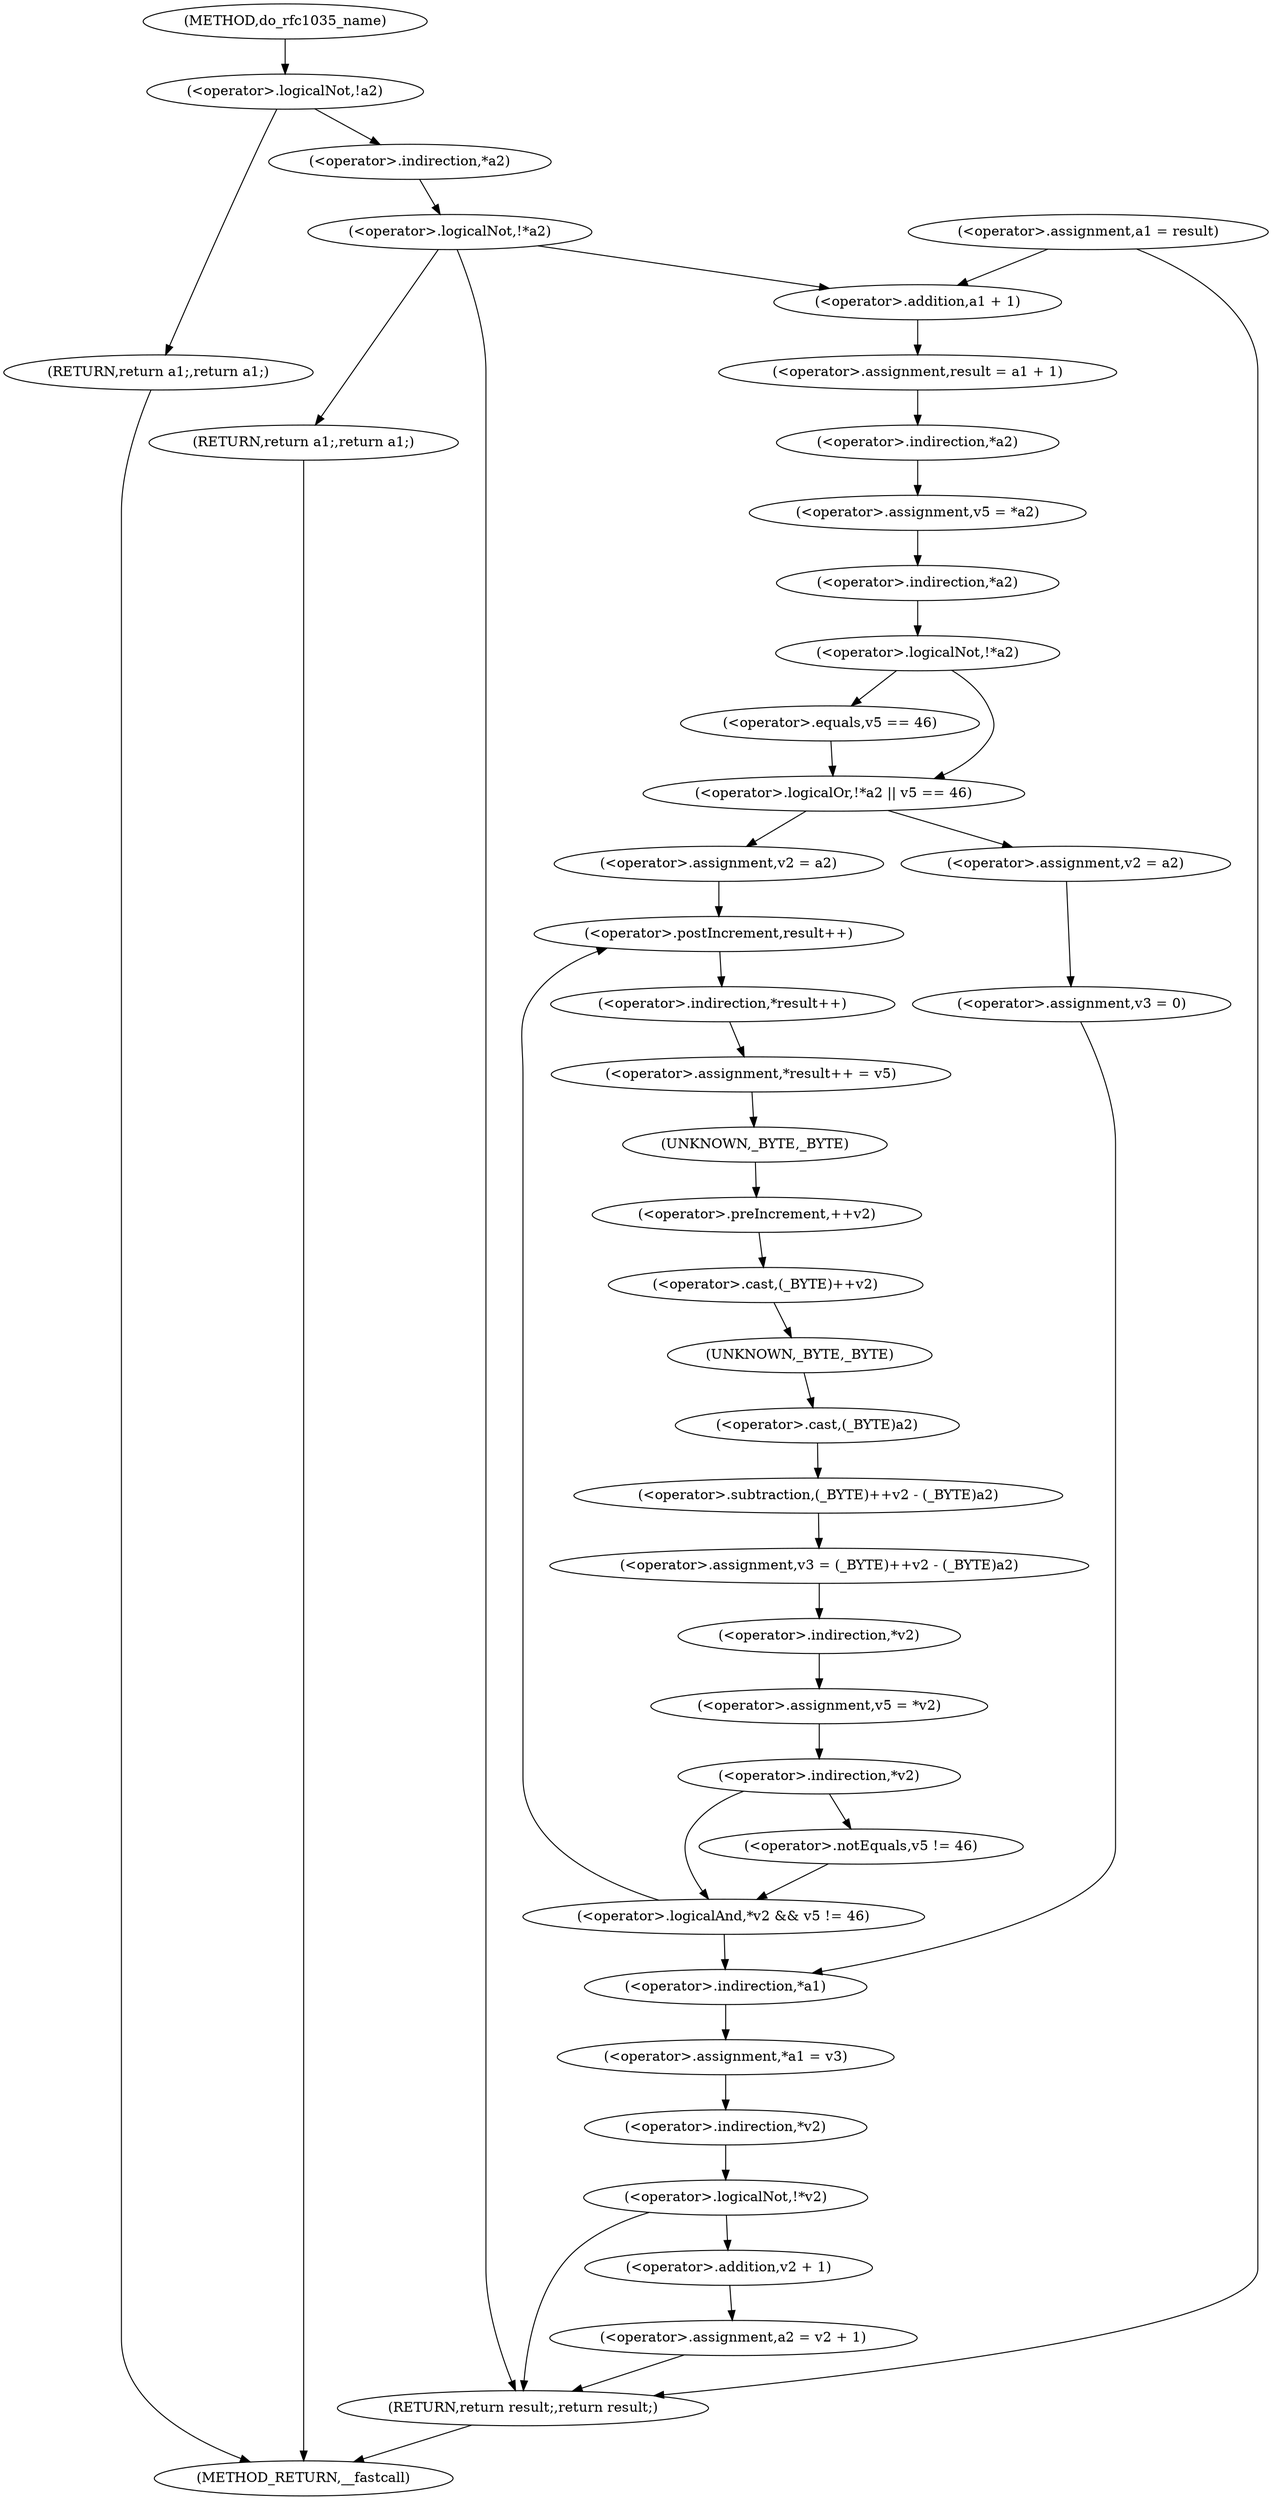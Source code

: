 digraph do_rfc1035_name {  
"1000114" [label = "(<operator>.logicalNot,!a2)" ]
"1000116" [label = "(RETURN,return a1;,return a1;)" ]
"1000119" [label = "(<operator>.logicalNot,!*a2)" ]
"1000120" [label = "(<operator>.indirection,*a2)" ]
"1000122" [label = "(RETURN,return a1;,return a1;)" ]
"1000127" [label = "(<operator>.assignment,result = a1 + 1)" ]
"1000129" [label = "(<operator>.addition,a1 + 1)" ]
"1000132" [label = "(<operator>.assignment,v5 = *a2)" ]
"1000134" [label = "(<operator>.indirection,*a2)" ]
"1000137" [label = "(<operator>.logicalOr,!*a2 || v5 == 46)" ]
"1000138" [label = "(<operator>.logicalNot,!*a2)" ]
"1000139" [label = "(<operator>.indirection,*a2)" ]
"1000141" [label = "(<operator>.equals,v5 == 46)" ]
"1000145" [label = "(<operator>.assignment,v2 = a2)" ]
"1000148" [label = "(<operator>.assignment,v3 = 0)" ]
"1000153" [label = "(<operator>.assignment,v2 = a2)" ]
"1000158" [label = "(<operator>.assignment,*result++ = v5)" ]
"1000159" [label = "(<operator>.indirection,*result++)" ]
"1000160" [label = "(<operator>.postIncrement,result++)" ]
"1000163" [label = "(<operator>.assignment,v3 = (_BYTE)++v2 - (_BYTE)a2)" ]
"1000165" [label = "(<operator>.subtraction,(_BYTE)++v2 - (_BYTE)a2)" ]
"1000166" [label = "(<operator>.cast,(_BYTE)++v2)" ]
"1000167" [label = "(UNKNOWN,_BYTE,_BYTE)" ]
"1000168" [label = "(<operator>.preIncrement,++v2)" ]
"1000170" [label = "(<operator>.cast,(_BYTE)a2)" ]
"1000171" [label = "(UNKNOWN,_BYTE,_BYTE)" ]
"1000173" [label = "(<operator>.assignment,v5 = *v2)" ]
"1000175" [label = "(<operator>.indirection,*v2)" ]
"1000177" [label = "(<operator>.logicalAnd,*v2 && v5 != 46)" ]
"1000178" [label = "(<operator>.indirection,*v2)" ]
"1000180" [label = "(<operator>.notEquals,v5 != 46)" ]
"1000183" [label = "(<operator>.assignment,*a1 = v3)" ]
"1000184" [label = "(<operator>.indirection,*a1)" ]
"1000188" [label = "(<operator>.logicalNot,!*v2)" ]
"1000189" [label = "(<operator>.indirection,*v2)" ]
"1000192" [label = "(<operator>.assignment,a2 = v2 + 1)" ]
"1000194" [label = "(<operator>.addition,v2 + 1)" ]
"1000198" [label = "(<operator>.assignment,a1 = result)" ]
"1000201" [label = "(RETURN,return result;,return result;)" ]
"1000105" [label = "(METHOD,do_rfc1035_name)" ]
"1000203" [label = "(METHOD_RETURN,__fastcall)" ]
  "1000114" -> "1000116" 
  "1000114" -> "1000120" 
  "1000116" -> "1000203" 
  "1000119" -> "1000122" 
  "1000119" -> "1000129" 
  "1000119" -> "1000201" 
  "1000120" -> "1000119" 
  "1000122" -> "1000203" 
  "1000127" -> "1000134" 
  "1000129" -> "1000127" 
  "1000132" -> "1000139" 
  "1000134" -> "1000132" 
  "1000137" -> "1000145" 
  "1000137" -> "1000153" 
  "1000138" -> "1000137" 
  "1000138" -> "1000141" 
  "1000139" -> "1000138" 
  "1000141" -> "1000137" 
  "1000145" -> "1000148" 
  "1000148" -> "1000184" 
  "1000153" -> "1000160" 
  "1000158" -> "1000167" 
  "1000159" -> "1000158" 
  "1000160" -> "1000159" 
  "1000163" -> "1000175" 
  "1000165" -> "1000163" 
  "1000166" -> "1000171" 
  "1000167" -> "1000168" 
  "1000168" -> "1000166" 
  "1000170" -> "1000165" 
  "1000171" -> "1000170" 
  "1000173" -> "1000178" 
  "1000175" -> "1000173" 
  "1000177" -> "1000160" 
  "1000177" -> "1000184" 
  "1000178" -> "1000177" 
  "1000178" -> "1000180" 
  "1000180" -> "1000177" 
  "1000183" -> "1000189" 
  "1000184" -> "1000183" 
  "1000188" -> "1000201" 
  "1000188" -> "1000194" 
  "1000189" -> "1000188" 
  "1000192" -> "1000201" 
  "1000194" -> "1000192" 
  "1000198" -> "1000129" 
  "1000198" -> "1000201" 
  "1000201" -> "1000203" 
  "1000105" -> "1000114" 
}
